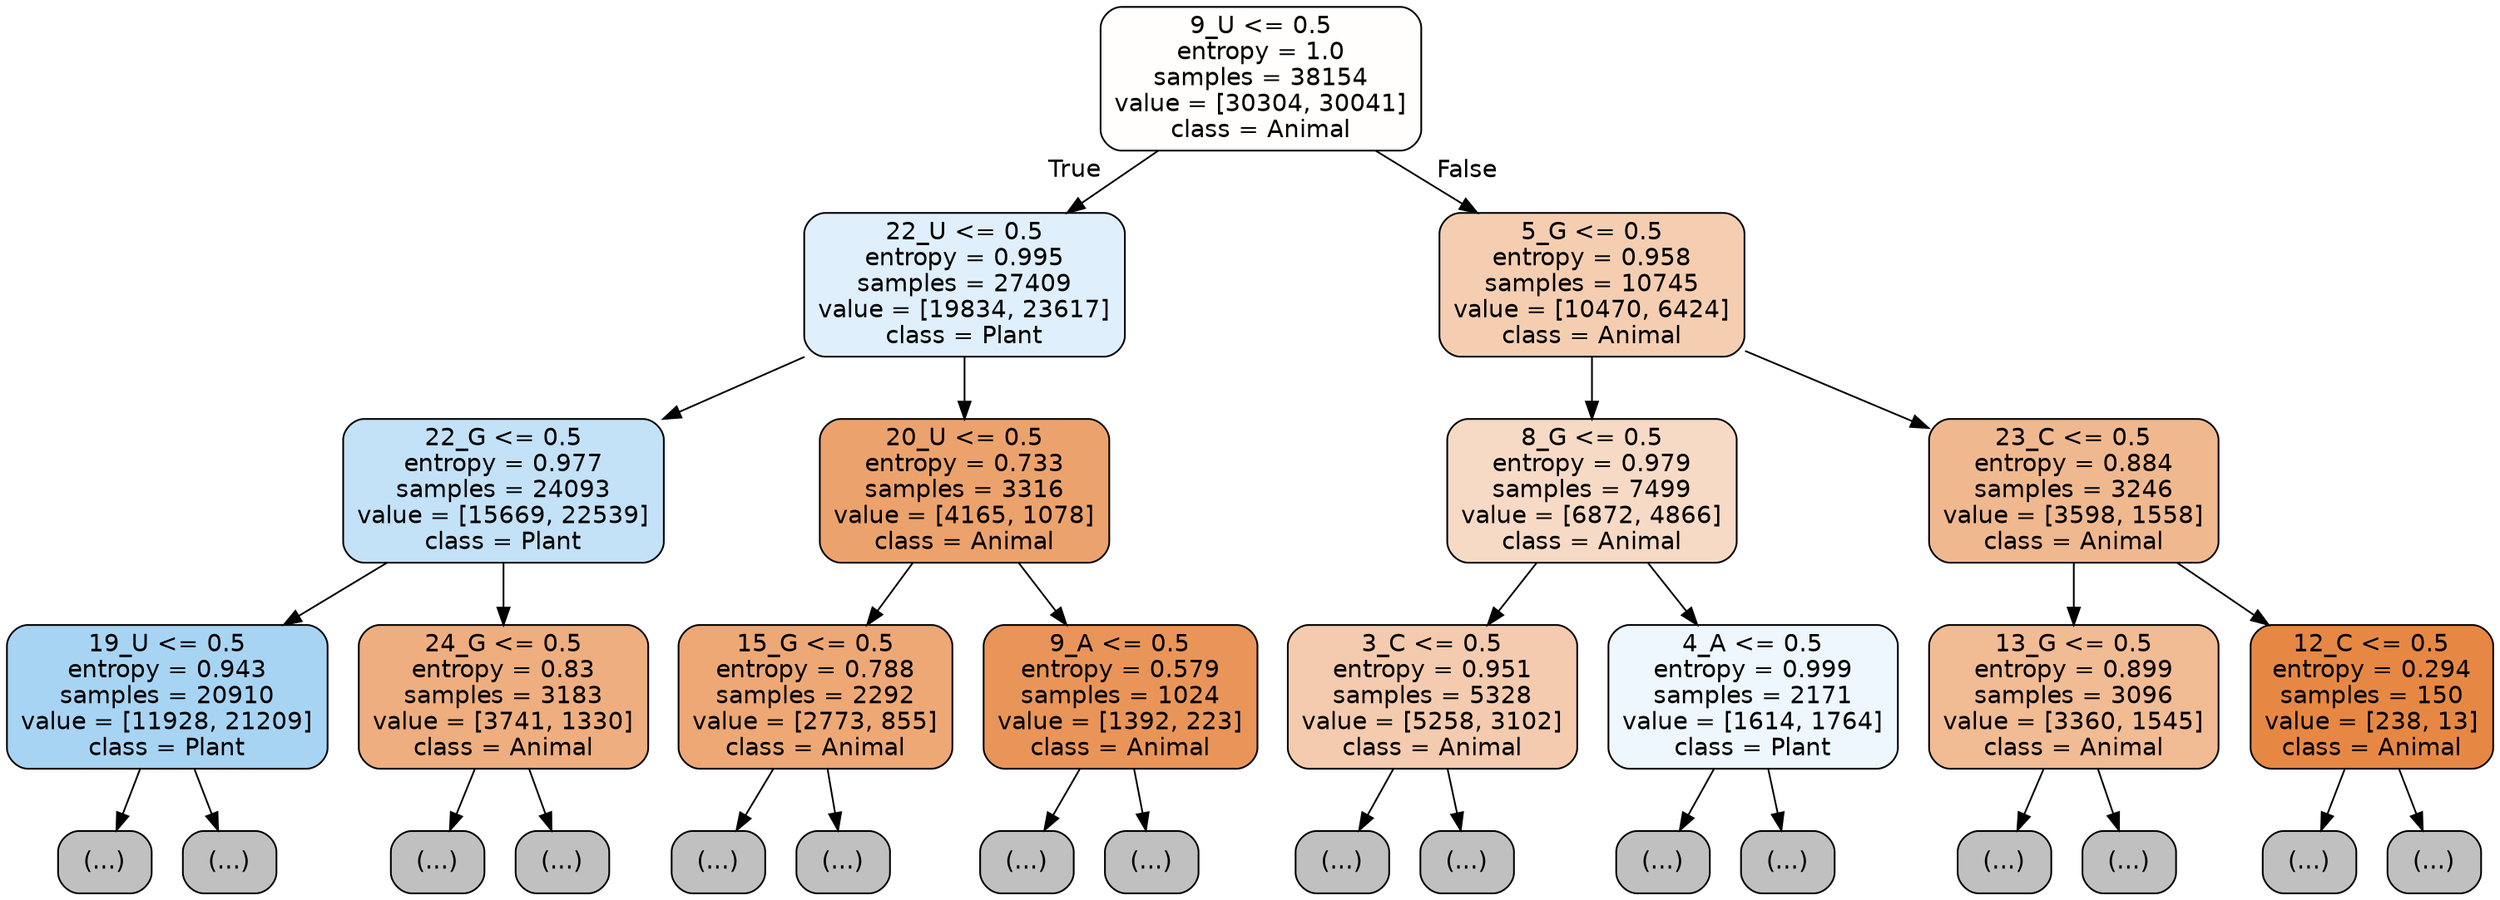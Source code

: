 digraph Tree {
node [shape=box, style="filled, rounded", color="black", fontname="helvetica"] ;
edge [fontname="helvetica"] ;
0 [label="9_U <= 0.5\nentropy = 1.0\nsamples = 38154\nvalue = [30304, 30041]\nclass = Animal", fillcolor="#fffefd"] ;
1 [label="22_U <= 0.5\nentropy = 0.995\nsamples = 27409\nvalue = [19834, 23617]\nclass = Plant", fillcolor="#dfeffb"] ;
0 -> 1 [labeldistance=2.5, labelangle=45, headlabel="True"] ;
2 [label="22_G <= 0.5\nentropy = 0.977\nsamples = 24093\nvalue = [15669, 22539]\nclass = Plant", fillcolor="#c3e1f7"] ;
1 -> 2 ;
3 [label="19_U <= 0.5\nentropy = 0.943\nsamples = 20910\nvalue = [11928, 21209]\nclass = Plant", fillcolor="#a8d4f4"] ;
2 -> 3 ;
4 [label="(...)", fillcolor="#C0C0C0"] ;
3 -> 4 ;
6717 [label="(...)", fillcolor="#C0C0C0"] ;
3 -> 6717 ;
9102 [label="24_G <= 0.5\nentropy = 0.83\nsamples = 3183\nvalue = [3741, 1330]\nclass = Animal", fillcolor="#eeae7f"] ;
2 -> 9102 ;
9103 [label="(...)", fillcolor="#C0C0C0"] ;
9102 -> 9103 ;
10462 [label="(...)", fillcolor="#C0C0C0"] ;
9102 -> 10462 ;
10523 [label="20_U <= 0.5\nentropy = 0.733\nsamples = 3316\nvalue = [4165, 1078]\nclass = Animal", fillcolor="#eca26c"] ;
1 -> 10523 ;
10524 [label="15_G <= 0.5\nentropy = 0.788\nsamples = 2292\nvalue = [2773, 855]\nclass = Animal", fillcolor="#eda876"] ;
10523 -> 10524 ;
10525 [label="(...)", fillcolor="#C0C0C0"] ;
10524 -> 10525 ;
11332 [label="(...)", fillcolor="#C0C0C0"] ;
10524 -> 11332 ;
11633 [label="9_A <= 0.5\nentropy = 0.579\nsamples = 1024\nvalue = [1392, 223]\nclass = Animal", fillcolor="#e99559"] ;
10523 -> 11633 ;
11634 [label="(...)", fillcolor="#C0C0C0"] ;
11633 -> 11634 ;
11879 [label="(...)", fillcolor="#C0C0C0"] ;
11633 -> 11879 ;
12012 [label="5_G <= 0.5\nentropy = 0.958\nsamples = 10745\nvalue = [10470, 6424]\nclass = Animal", fillcolor="#f5ceb2"] ;
0 -> 12012 [labeldistance=2.5, labelangle=-45, headlabel="False"] ;
12013 [label="8_G <= 0.5\nentropy = 0.979\nsamples = 7499\nvalue = [6872, 4866]\nclass = Animal", fillcolor="#f7dac5"] ;
12012 -> 12013 ;
12014 [label="3_C <= 0.5\nentropy = 0.951\nsamples = 5328\nvalue = [5258, 3102]\nclass = Animal", fillcolor="#f4cbae"] ;
12013 -> 12014 ;
12015 [label="(...)", fillcolor="#C0C0C0"] ;
12014 -> 12015 ;
14118 [label="(...)", fillcolor="#C0C0C0"] ;
12014 -> 14118 ;
14601 [label="4_A <= 0.5\nentropy = 0.999\nsamples = 2171\nvalue = [1614, 1764]\nclass = Plant", fillcolor="#eef7fd"] ;
12013 -> 14601 ;
14602 [label="(...)", fillcolor="#C0C0C0"] ;
14601 -> 14602 ;
15281 [label="(...)", fillcolor="#C0C0C0"] ;
14601 -> 15281 ;
15454 [label="23_C <= 0.5\nentropy = 0.884\nsamples = 3246\nvalue = [3598, 1558]\nclass = Animal", fillcolor="#f0b88f"] ;
12012 -> 15454 ;
15455 [label="13_G <= 0.5\nentropy = 0.899\nsamples = 3096\nvalue = [3360, 1545]\nclass = Animal", fillcolor="#f1bb94"] ;
15454 -> 15455 ;
15456 [label="(...)", fillcolor="#C0C0C0"] ;
15455 -> 15456 ;
16373 [label="(...)", fillcolor="#C0C0C0"] ;
15455 -> 16373 ;
16738 [label="12_C <= 0.5\nentropy = 0.294\nsamples = 150\nvalue = [238, 13]\nclass = Animal", fillcolor="#e68844"] ;
15454 -> 16738 ;
16739 [label="(...)", fillcolor="#C0C0C0"] ;
16738 -> 16739 ;
16760 [label="(...)", fillcolor="#C0C0C0"] ;
16738 -> 16760 ;
}